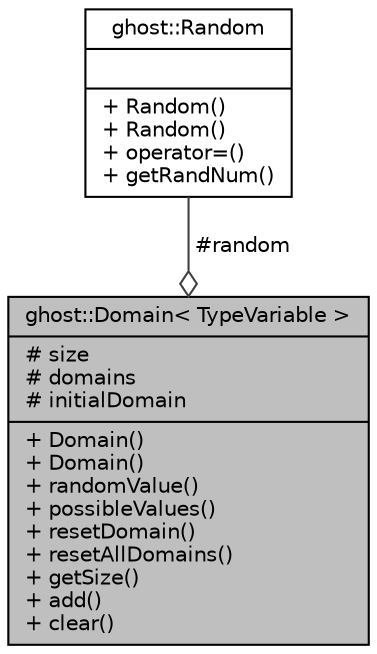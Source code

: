 digraph "ghost::Domain&lt; TypeVariable &gt;"
{
  edge [fontname="Helvetica",fontsize="10",labelfontname="Helvetica",labelfontsize="10"];
  node [fontname="Helvetica",fontsize="10",shape=record];
  Node1 [label="{ghost::Domain\< TypeVariable \>\n|# size\l# domains\l# initialDomain\l|+ Domain()\l+ Domain()\l+ randomValue()\l+ possibleValues()\l+ resetDomain()\l+ resetAllDomains()\l+ getSize()\l+ add()\l+ clear()\l}",height=0.2,width=0.4,color="black", fillcolor="grey75", style="filled" fontcolor="black"];
  Node2 -> Node1 [color="grey25",fontsize="10",style="solid",label=" #random" ,arrowhead="odiamond",fontname="Helvetica"];
  Node2 [label="{ghost::Random\n||+ Random()\l+ Random()\l+ operator=()\l+ getRandNum()\l}",height=0.2,width=0.4,color="black", fillcolor="white", style="filled",URL="$classghost_1_1Random.html"];
}
